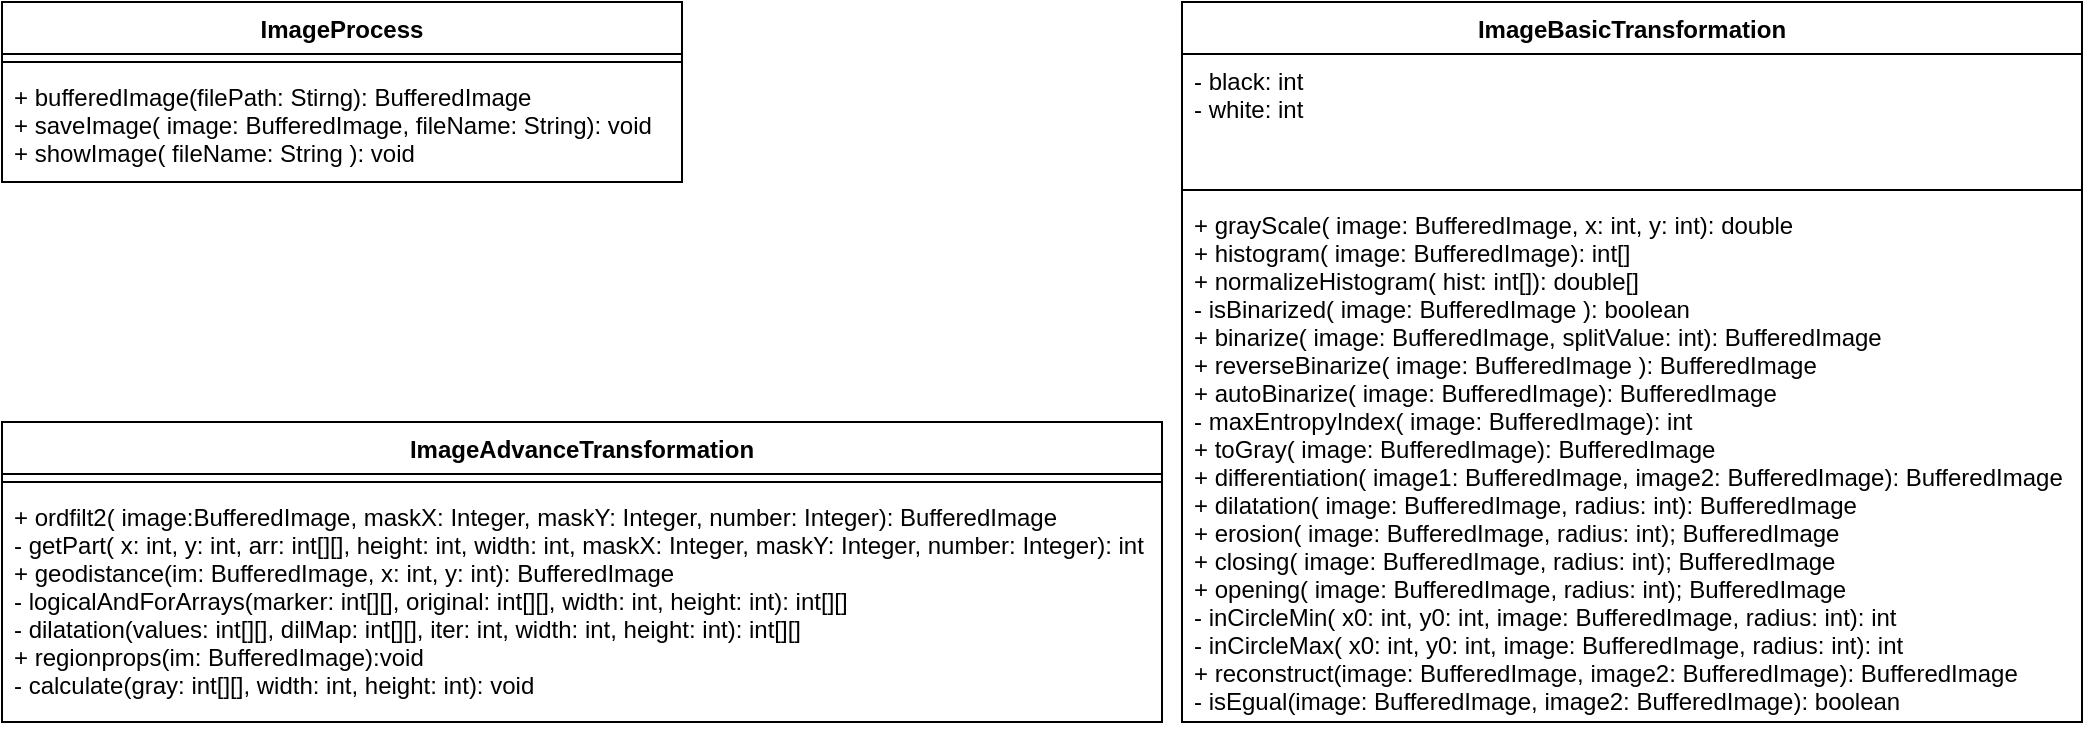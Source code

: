 <mxfile version="10.6.7" type="device"><diagram id="gnFNpRYF3rrFBi0ZY-wQ" name="Page-1"><mxGraphModel dx="1080" dy="484" grid="1" gridSize="10" guides="1" tooltips="1" connect="1" arrows="1" fold="1" page="1" pageScale="1" pageWidth="827" pageHeight="1169" math="0" shadow="0"><root><mxCell id="0"/><mxCell id="1" parent="0"/><mxCell id="xt45OHaY288_jbGZtXkl-5" value="ImageBasicTransformation" style="swimlane;fontStyle=1;align=center;verticalAlign=top;childLayout=stackLayout;horizontal=1;startSize=26;horizontalStack=0;resizeParent=1;resizeParentMax=0;resizeLast=0;collapsible=1;marginBottom=0;" parent="1" vertex="1"><mxGeometry x="630" y="40" width="450" height="360" as="geometry"/></mxCell><mxCell id="xt45OHaY288_jbGZtXkl-6" value="- black: int&#10;- white: int&#10;" style="text;strokeColor=none;fillColor=none;align=left;verticalAlign=top;spacingLeft=4;spacingRight=4;overflow=hidden;rotatable=0;points=[[0,0.5],[1,0.5]];portConstraint=eastwest;" parent="xt45OHaY288_jbGZtXkl-5" vertex="1"><mxGeometry y="26" width="450" height="64" as="geometry"/></mxCell><mxCell id="xt45OHaY288_jbGZtXkl-7" value="" style="line;strokeWidth=1;fillColor=none;align=left;verticalAlign=middle;spacingTop=-1;spacingLeft=3;spacingRight=3;rotatable=0;labelPosition=right;points=[];portConstraint=eastwest;" parent="xt45OHaY288_jbGZtXkl-5" vertex="1"><mxGeometry y="90" width="450" height="8" as="geometry"/></mxCell><mxCell id="xt45OHaY288_jbGZtXkl-8" value="+ grayScale( image: BufferedImage, x: int, y: int): double&#10;+ histogram( image: BufferedImage): int[]&#10;+ normalizeHistogram( hist: int[]): double[]&#10;- isBinarized( image: BufferedImage ): boolean&#10;+ binarize( image: BufferedImage, splitValue: int): BufferedImage&#10;+ reverseBinarize( image: BufferedImage ): BufferedImage&#10;+ autoBinarize( image: BufferedImage): BufferedImage&#10;- maxEntropyIndex( image: BufferedImage): int&#10;+ toGray( image: BufferedImage): BufferedImage&#10;+ differentiation( image1: BufferedImage, image2: BufferedImage): BufferedImage&#10;+ dilatation( image: BufferedImage, radius: int): BufferedImage&#10;+ erosion( image: BufferedImage, radius: int); BufferedImage&#10;+ closing( image: BufferedImage, radius: int); BufferedImage&#10;+ opening( image: BufferedImage, radius: int); BufferedImage&#10;- inCircleMin( x0: int, y0: int, image: BufferedImage, radius: int): int&#10;- inCircleMax( x0: int, y0: int, image: BufferedImage, radius: int): int&#10;+ reconstruct(image: BufferedImage, image2: BufferedImage): BufferedImage&#10;- isEgual(image: BufferedImage, image2: BufferedImage): boolean&#10;&#10;" style="text;strokeColor=none;fillColor=none;align=left;verticalAlign=top;spacingLeft=4;spacingRight=4;overflow=hidden;rotatable=0;points=[[0,0.5],[1,0.5]];portConstraint=eastwest;" parent="xt45OHaY288_jbGZtXkl-5" vertex="1"><mxGeometry y="98" width="450" height="262" as="geometry"/></mxCell><mxCell id="xt45OHaY288_jbGZtXkl-9" value="ImageProcess" style="swimlane;fontStyle=1;align=center;verticalAlign=top;childLayout=stackLayout;horizontal=1;startSize=26;horizontalStack=0;resizeParent=1;resizeParentMax=0;resizeLast=0;collapsible=1;marginBottom=0;" parent="1" vertex="1"><mxGeometry x="40" y="40" width="340" height="90" as="geometry"><mxRectangle x="160" y="73" width="110" height="26" as="alternateBounds"/></mxGeometry></mxCell><mxCell id="xt45OHaY288_jbGZtXkl-11" value="" style="line;strokeWidth=1;fillColor=none;align=left;verticalAlign=middle;spacingTop=-1;spacingLeft=3;spacingRight=3;rotatable=0;labelPosition=right;points=[];portConstraint=eastwest;" parent="xt45OHaY288_jbGZtXkl-9" vertex="1"><mxGeometry y="26" width="340" height="8" as="geometry"/></mxCell><mxCell id="xt45OHaY288_jbGZtXkl-12" value="+ bufferedImage(filePath: Stirng): BufferedImage&#10;+ saveImage( image: BufferedImage, fileName: String): void&#10;+ showImage( fileName: String ): void&#10;&#10;" style="text;strokeColor=none;fillColor=none;align=left;verticalAlign=top;spacingLeft=4;spacingRight=4;overflow=hidden;rotatable=0;points=[[0,0.5],[1,0.5]];portConstraint=eastwest;" parent="xt45OHaY288_jbGZtXkl-9" vertex="1"><mxGeometry y="34" width="340" height="56" as="geometry"/></mxCell><mxCell id="xt45OHaY288_jbGZtXkl-17" value="ImageAdvanceTransformation" style="swimlane;fontStyle=1;align=center;verticalAlign=top;childLayout=stackLayout;horizontal=1;startSize=26;horizontalStack=0;resizeParent=1;resizeParentMax=0;resizeLast=0;collapsible=1;marginBottom=0;" parent="1" vertex="1"><mxGeometry x="40" y="250" width="580" height="150" as="geometry"/></mxCell><mxCell id="xt45OHaY288_jbGZtXkl-19" value="" style="line;strokeWidth=1;fillColor=none;align=left;verticalAlign=middle;spacingTop=-1;spacingLeft=3;spacingRight=3;rotatable=0;labelPosition=right;points=[];portConstraint=eastwest;" parent="xt45OHaY288_jbGZtXkl-17" vertex="1"><mxGeometry y="26" width="580" height="8" as="geometry"/></mxCell><mxCell id="xt45OHaY288_jbGZtXkl-20" value="+ ordfilt2( image:BufferedImage, maskX: Integer, maskY: Integer, number: Integer): BufferedImage&#10;- getPart( x: int, y: int, arr: int[][], height: int, width: int, maskX: Integer, maskY: Integer, number: Integer): int&#10;+ geodistance(im: BufferedImage, x: int, y: int): BufferedImage&#10;- logicalAndForArrays(marker: int[][], original: int[][], width: int, height: int): int[][]&#10;- dilatation(values: int[][], dilMap: int[][], iter: int, width: int, height: int): int[][]&#10;+ regionprops(im: BufferedImage):void&#10;- calculate(gray: int[][], width: int, height: int): void&#10;&#10;&#10;&#10;&#10;" style="text;strokeColor=none;fillColor=none;align=left;verticalAlign=top;spacingLeft=4;spacingRight=4;overflow=hidden;rotatable=0;points=[[0,0.5],[1,0.5]];portConstraint=eastwest;" parent="xt45OHaY288_jbGZtXkl-17" vertex="1"><mxGeometry y="34" width="580" height="116" as="geometry"/></mxCell></root></mxGraphModel></diagram></mxfile>